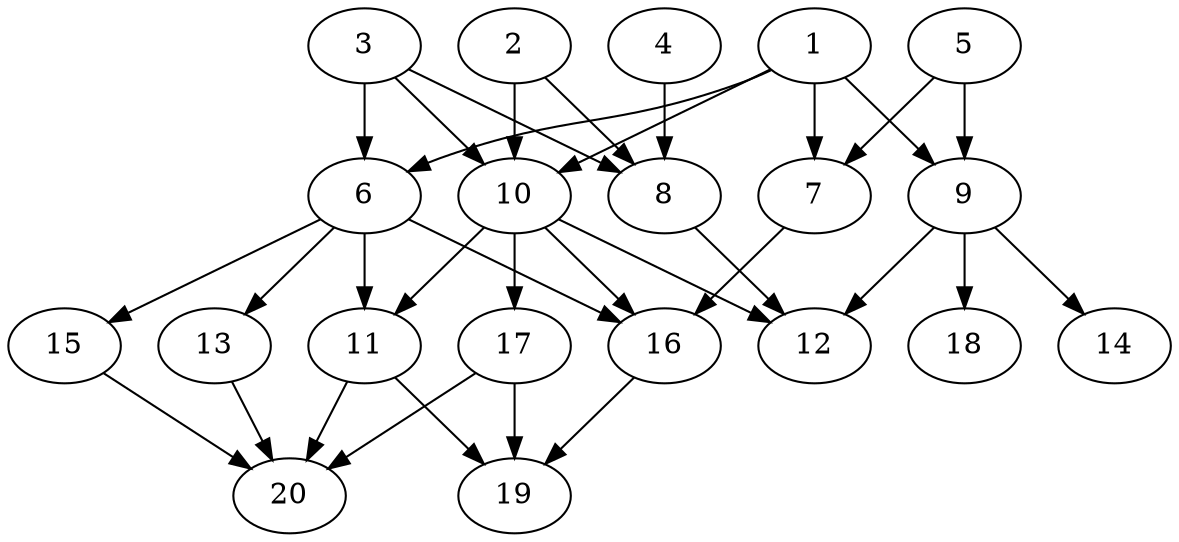 // DAG (tier=2-normal, mode=data, n=20, ccr=0.449, fat=0.614, density=0.525, regular=0.559, jump=0.141, mindata=2097152, maxdata=16777216)
// DAG automatically generated by daggen at Sun Aug 24 16:33:34 2025
// /home/ermia/Project/Environments/daggen/bin/daggen --dot --ccr 0.449 --fat 0.614 --regular 0.559 --density 0.525 --jump 0.141 --mindata 2097152 --maxdata 16777216 -n 20 
digraph G {
  1 [size="22246876840706112", alpha="0.10", expect_size="11123438420353056"]
  1 -> 6 [size ="2121791153635328"]
  1 -> 7 [size ="2121791153635328"]
  1 -> 9 [size ="2121791153635328"]
  1 -> 10 [size ="2121791153635328"]
  2 [size="412064641857787789312", alpha="0.08", expect_size="206032320928893894656"]
  2 -> 8 [size ="442996424179712"]
  2 -> 10 [size ="442996424179712"]
  3 [size="4254242623356722", alpha="0.19", expect_size="2127121311678361"]
  3 -> 6 [size ="85363313868800"]
  3 -> 8 [size ="85363313868800"]
  3 -> 10 [size ="85363313868800"]
  4 [size="33599263995064404", alpha="0.01", expect_size="16799631997532202"]
  4 -> 8 [size ="531382086402048"]
  5 [size="2472379230231461888000", alpha="0.16", expect_size="1236189615115730944000"]
  5 -> 7 [size ="1462738563891200"]
  5 -> 9 [size ="1462738563891200"]
  6 [size="267847176879603712000", alpha="0.19", expect_size="133923588439801856000"]
  6 -> 11 [size ="332415578931200"]
  6 -> 13 [size ="332415578931200"]
  6 -> 15 [size ="332415578931200"]
  6 -> 16 [size ="332415578931200"]
  7 [size="43909179719949144", alpha="0.05", expect_size="21954589859974572"]
  7 -> 16 [size ="1539032953651200"]
  8 [size="2095642412918874570752", alpha="0.14", expect_size="1047821206459437285376"]
  8 -> 12 [size ="1310090929897472"]
  9 [size="43823891334161235968", alpha="0.09", expect_size="21911945667080617984"]
  9 -> 12 [size ="99440647995392"]
  9 -> 14 [size ="99440647995392"]
  9 -> 18 [size ="99440647995392"]
  10 [size="10511392120678200", alpha="0.10", expect_size="5255696060339100"]
  10 -> 11 [size ="506574959280128"]
  10 -> 12 [size ="506574959280128"]
  10 -> 16 [size ="506574959280128"]
  10 -> 17 [size ="506574959280128"]
  11 [size="23286748897669988", alpha="0.08", expect_size="11643374448834994"]
  11 -> 19 [size ="2153393288118272"]
  11 -> 20 [size ="2153393288118272"]
  12 [size="69370629330633128", alpha="0.16", expect_size="34685314665316564"]
  13 [size="193251329927559512064", alpha="0.11", expect_size="96625664963779756032"]
  13 -> 20 [size ="267406308016128"]
  14 [size="842396387622107742208", alpha="0.06", expect_size="421198193811053871104"]
  15 [size="1387085219645152559104", alpha="0.07", expect_size="693542609822576279552"]
  15 -> 20 [size ="995005351067648"]
  16 [size="3107045955785753600", alpha="0.15", expect_size="1553522977892876800"]
  16 -> 19 [size ="1088653950451712"]
  17 [size="799947927001442304", alpha="0.19", expect_size="399973963500721152"]
  17 -> 19 [size ="811736814845952"]
  17 -> 20 [size ="811736814845952"]
  18 [size="7623798252979562", alpha="0.09", expect_size="3811899126489781"]
  19 [size="297054811778296256", alpha="0.03", expect_size="148527405889148128"]
  20 [size="5282055654582704", alpha="0.10", expect_size="2641027827291352"]
}